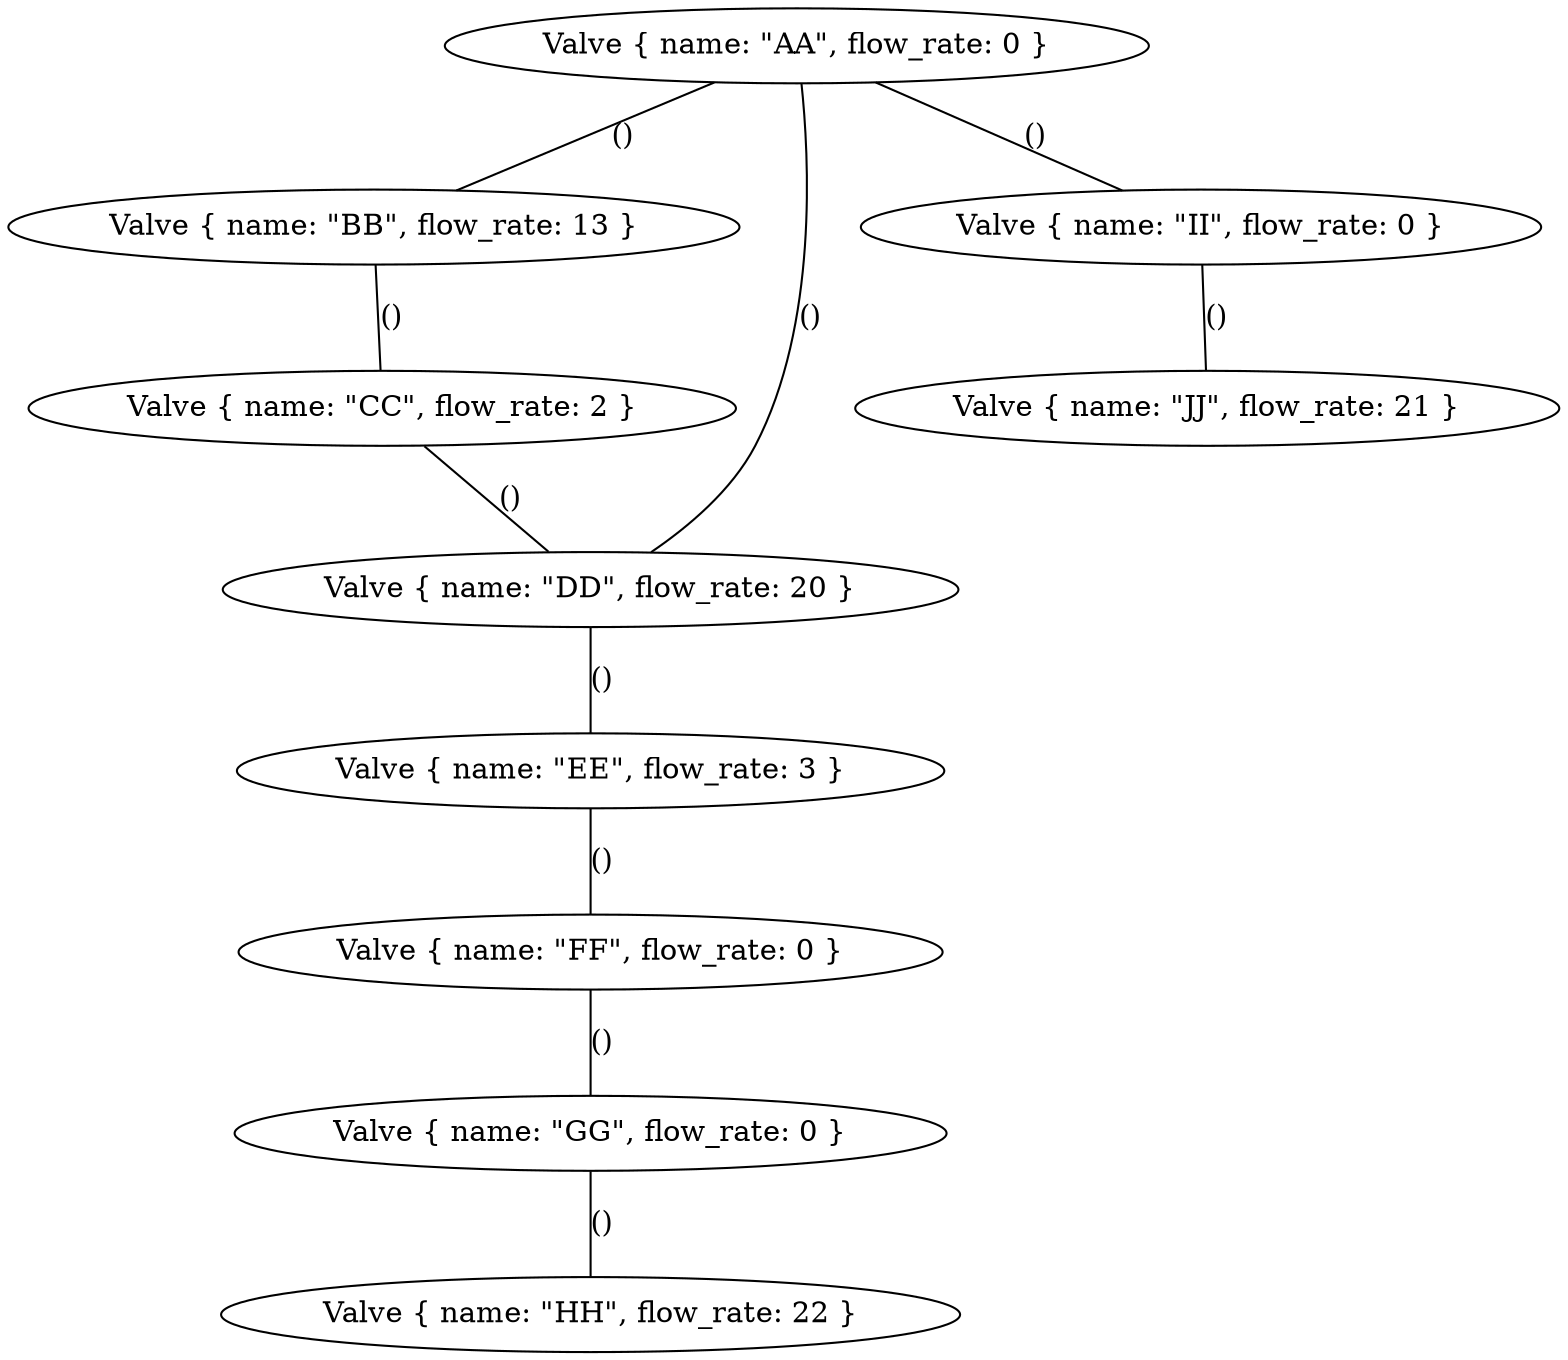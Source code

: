 graph {
    0 [ label = "Valve { name: \"AA\", flow_rate: 0 }" ]
    1 [ label = "Valve { name: \"BB\", flow_rate: 13 }" ]
    2 [ label = "Valve { name: \"CC\", flow_rate: 2 }" ]
    3 [ label = "Valve { name: \"DD\", flow_rate: 20 }" ]
    4 [ label = "Valve { name: \"EE\", flow_rate: 3 }" ]
    5 [ label = "Valve { name: \"FF\", flow_rate: 0 }" ]
    6 [ label = "Valve { name: \"GG\", flow_rate: 0 }" ]
    7 [ label = "Valve { name: \"HH\", flow_rate: 22 }" ]
    8 [ label = "Valve { name: \"II\", flow_rate: 0 }" ]
    9 [ label = "Valve { name: \"JJ\", flow_rate: 21 }" ]
    0 -- 3 [ label = "()" ]
    0 -- 8 [ label = "()" ]
    0 -- 1 [ label = "()" ]
    1 -- 2 [ label = "()" ]
    2 -- 3 [ label = "()" ]
    3 -- 4 [ label = "()" ]
    4 -- 5 [ label = "()" ]
    5 -- 6 [ label = "()" ]
    6 -- 7 [ label = "()" ]
    8 -- 9 [ label = "()" ]
}

